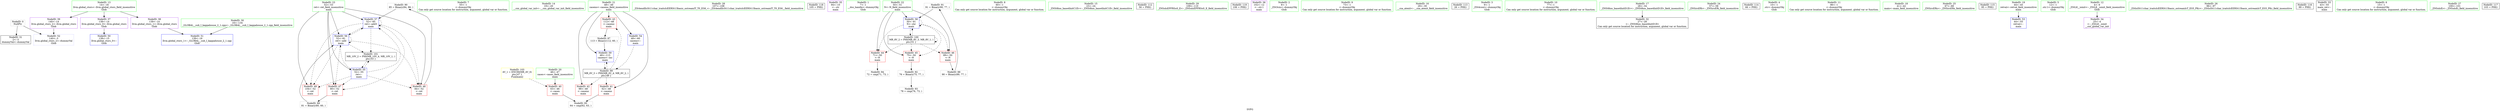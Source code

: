 digraph "SVFG" {
	label="SVFG";

	Node0x56070c70ffd0 [shape=record,color=grey,label="{NodeID: 0\nNullPtr}"];
	Node0x56070c70ffd0 -> Node0x56070c722040[style=solid];
	Node0x56070c70ffd0 -> Node0x56070c7242c0[style=solid];
	Node0x56070c7261d0 [shape=record,color=grey,label="{NodeID: 90\n85 = Binary(84, 86, )\n}"];
	Node0x56070c7261d0 -> Node0x56070c724700[style=solid];
	Node0x56070c720520 [shape=record,color=green,label="{NodeID: 7\n55\<--1\n\<--dummyObj\nCan only get source location for instruction, argument, global var or function.}"];
	Node0x56070c7210c0 [shape=record,color=green,label="{NodeID: 14\n19\<--20\n__cxx_global_var_init\<--__cxx_global_var_init_field_insensitive\n}"];
	Node0x56070c7216d0 [shape=record,color=green,label="{NodeID: 21\n48\<--49\ncaseno\<--caseno_field_insensitive\nmain\n}"];
	Node0x56070c7216d0 -> Node0x56070c722950[style=solid];
	Node0x56070c7216d0 -> Node0x56070c722a20[style=solid];
	Node0x56070c7216d0 -> Node0x56070c722af0[style=solid];
	Node0x56070c7216d0 -> Node0x56070c724490[style=solid];
	Node0x56070c7216d0 -> Node0x56070c7248a0[style=solid];
	Node0x56070c721d40 [shape=record,color=green,label="{NodeID: 28\n107\<--108\n_ZSt4endlIcSt11char_traitsIcEERSt13basic_ostreamIT_T0_ES6_\<--_ZSt4endlIcSt11char_traitsIcEERSt13basic_ostreamIT_T0_ES6__field_insensitive\n}"];
	Node0x56070c730890 [shape=record,color=black,label="{NodeID: 118\n105 = PHI()\n}"];
	Node0x56070c7223e0 [shape=record,color=purple,label="{NodeID: 35\n94\<--10\n\<--.str\nmain\n}"];
	Node0x56070c722a20 [shape=record,color=red,label="{NodeID: 42\n98\<--48\n\<--caseno\nmain\n}"];
	Node0x56070c723ff0 [shape=record,color=red,label="{NodeID: 49\n104\<--52\n\<--ret\nmain\n}"];
	Node0x56070c724630 [shape=record,color=blue,label="{NodeID: 56\n52\<--81\nret\<--add\nmain\n}"];
	Node0x56070c724630 -> Node0x56070c722e30[style=dashed];
	Node0x56070c724630 -> Node0x56070c723f20[style=dashed];
	Node0x56070c724630 -> Node0x56070c723ff0[style=dashed];
	Node0x56070c724630 -> Node0x56070c724630[style=dashed];
	Node0x56070c724630 -> Node0x56070c724700[style=dashed];
	Node0x56070c724630 -> Node0x56070c72b2e0[style=dashed];
	Node0x56070c70f360 [shape=record,color=green,label="{NodeID: 1\n7\<--1\n__dso_handle\<--dummyObj\nGlob }"];
	Node0x56070c726350 [shape=record,color=grey,label="{NodeID: 91\n91 = Binary(90, 77, )\n}"];
	Node0x56070c726350 -> Node0x56070c7247d0[style=solid];
	Node0x56070c7205b0 [shape=record,color=green,label="{NodeID: 8\n60\<--1\n\<--dummyObj\nCan only get source location for instruction, argument, global var or function.}"];
	Node0x56070c721190 [shape=record,color=green,label="{NodeID: 15\n23\<--24\n_ZNSt8ios_base4InitC1Ev\<--_ZNSt8ios_base4InitC1Ev_field_insensitive\n}"];
	Node0x56070c7217a0 [shape=record,color=green,label="{NodeID: 22\n50\<--51\nN\<--N_field_insensitive\nmain\n}"];
	Node0x56070c7217a0 -> Node0x56070c722bc0[style=solid];
	Node0x56070c7217a0 -> Node0x56070c722c90[style=solid];
	Node0x56070c7217a0 -> Node0x56070c722d60[style=solid];
	Node0x56070c7217a0 -> Node0x56070c7247d0[style=solid];
	Node0x56070c5c55b0 [shape=record,color=black,label="{NodeID: 112\n56 = PHI()\n}"];
	Node0x56070c721e40 [shape=record,color=green,label="{NodeID: 29\n109\<--110\n_ZNSolsEPFRSoS_E\<--_ZNSolsEPFRSoS_E_field_insensitive\n}"];
	Node0x56070c731470 [shape=record,color=black,label="{NodeID: 119\n106 = PHI()\n}"];
	Node0x56070c7224b0 [shape=record,color=purple,label="{NodeID: 36\n102\<--12\n\<--.str.1\nmain\n}"];
	Node0x56070c722af0 [shape=record,color=red,label="{NodeID: 43\n112\<--48\n\<--caseno\nmain\n}"];
	Node0x56070c722af0 -> Node0x56070c725d50[style=solid];
	Node0x56070c7240c0 [shape=record,color=blue,label="{NodeID: 50\n138\<--15\nllvm.global_ctors_0\<--\nGlob }"];
	Node0x56070c724700 [shape=record,color=blue,label="{NodeID: 57\n52\<--85\nret\<--add3\nmain\n}"];
	Node0x56070c724700 -> Node0x56070c722e30[style=dashed];
	Node0x56070c724700 -> Node0x56070c723f20[style=dashed];
	Node0x56070c724700 -> Node0x56070c723ff0[style=dashed];
	Node0x56070c724700 -> Node0x56070c724630[style=dashed];
	Node0x56070c724700 -> Node0x56070c724700[style=dashed];
	Node0x56070c724700 -> Node0x56070c72b2e0[style=dashed];
	Node0x56070c70ee60 [shape=record,color=green,label="{NodeID: 2\n8\<--1\n_ZSt3cin\<--dummyObj\nGlob }"];
	Node0x56070c7264d0 [shape=record,color=grey,label="{NodeID: 92\n76 = Binary(75, 77, )\n}"];
	Node0x56070c7264d0 -> Node0x56070c726650[style=solid];
	Node0x56070c720640 [shape=record,color=green,label="{NodeID: 9\n73\<--1\n\<--dummyObj\nCan only get source location for instruction, argument, global var or function.}"];
	Node0x56070c72a8e0 [shape=record,color=black,label="{NodeID: 99\nMR_6V_3 = PHI(MR_6V_4, MR_6V_2, )\npts\{49 \}\n}"];
	Node0x56070c72a8e0 -> Node0x56070c722950[style=dashed];
	Node0x56070c72a8e0 -> Node0x56070c722a20[style=dashed];
	Node0x56070c72a8e0 -> Node0x56070c722af0[style=dashed];
	Node0x56070c72a8e0 -> Node0x56070c7248a0[style=dashed];
	Node0x56070c721260 [shape=record,color=green,label="{NodeID: 16\n29\<--30\n__cxa_atexit\<--__cxa_atexit_field_insensitive\n}"];
	Node0x56070c721870 [shape=record,color=green,label="{NodeID: 23\n52\<--53\nret\<--ret_field_insensitive\nmain\n}"];
	Node0x56070c721870 -> Node0x56070c722e30[style=solid];
	Node0x56070c721870 -> Node0x56070c723f20[style=solid];
	Node0x56070c721870 -> Node0x56070c723ff0[style=solid];
	Node0x56070c721870 -> Node0x56070c724560[style=solid];
	Node0x56070c721870 -> Node0x56070c724630[style=solid];
	Node0x56070c721870 -> Node0x56070c724700[style=solid];
	Node0x56070c730330 [shape=record,color=black,label="{NodeID: 113\n26 = PHI()\n}"];
	Node0x56070c721f40 [shape=record,color=green,label="{NodeID: 30\n16\<--134\n_GLOBAL__sub_I_kappahouse_2_1.cpp\<--_GLOBAL__sub_I_kappahouse_2_1.cpp_field_insensitive\n}"];
	Node0x56070c721f40 -> Node0x56070c7241c0[style=solid];
	Node0x56070c722580 [shape=record,color=purple,label="{NodeID: 37\n138\<--14\nllvm.global_ctors_0\<--llvm.global_ctors\nGlob }"];
	Node0x56070c722580 -> Node0x56070c7240c0[style=solid];
	Node0x56070c722bc0 [shape=record,color=red,label="{NodeID: 44\n71\<--50\n\<--N\nmain\n}"];
	Node0x56070c722bc0 -> Node0x56070c7267d0[style=solid];
	Node0x56070c7241c0 [shape=record,color=blue,label="{NodeID: 51\n139\<--16\nllvm.global_ctors_1\<--_GLOBAL__sub_I_kappahouse_2_1.cpp\nGlob }"];
	Node0x56070c7247d0 [shape=record,color=blue,label="{NodeID: 58\n50\<--91\nN\<--shr\nmain\n}"];
	Node0x56070c7247d0 -> Node0x56070c722bc0[style=dashed];
	Node0x56070c7247d0 -> Node0x56070c722c90[style=dashed];
	Node0x56070c7247d0 -> Node0x56070c722d60[style=dashed];
	Node0x56070c7247d0 -> Node0x56070c7247d0[style=dashed];
	Node0x56070c7247d0 -> Node0x56070c72ade0[style=dashed];
	Node0x56070c70f0f0 [shape=record,color=green,label="{NodeID: 3\n9\<--1\n_ZSt4cout\<--dummyObj\nGlob }"];
	Node0x56070c726650 [shape=record,color=grey,label="{NodeID: 93\n78 = cmp(76, 73, )\n}"];
	Node0x56070c720e80 [shape=record,color=green,label="{NodeID: 10\n77\<--1\n\<--dummyObj\nCan only get source location for instruction, argument, global var or function.}"];
	Node0x56070c72ade0 [shape=record,color=black,label="{NodeID: 100\nMR_8V_2 = PHI(MR_8V_3, MR_8V_1, )\npts\{51 \}\n}"];
	Node0x56070c72ade0 -> Node0x56070c722bc0[style=dashed];
	Node0x56070c72ade0 -> Node0x56070c722c90[style=dashed];
	Node0x56070c72ade0 -> Node0x56070c722d60[style=dashed];
	Node0x56070c72ade0 -> Node0x56070c7247d0[style=dashed];
	Node0x56070c72ade0 -> Node0x56070c72ade0[style=dashed];
	Node0x56070c721330 [shape=record,color=green,label="{NodeID: 17\n28\<--34\n_ZNSt8ios_base4InitD1Ev\<--_ZNSt8ios_base4InitD1Ev_field_insensitive\n}"];
	Node0x56070c721330 -> Node0x56070c722140[style=solid];
	Node0x56070c721940 [shape=record,color=green,label="{NodeID: 24\n57\<--58\n_ZNSirsERi\<--_ZNSirsERi_field_insensitive\n}"];
	Node0x56070c730430 [shape=record,color=black,label="{NodeID: 114\n66 = PHI()\n}"];
	Node0x56070c722040 [shape=record,color=black,label="{NodeID: 31\n2\<--3\ndummyVal\<--dummyVal\n}"];
	Node0x56070c722680 [shape=record,color=purple,label="{NodeID: 38\n139\<--14\nllvm.global_ctors_1\<--llvm.global_ctors\nGlob }"];
	Node0x56070c722680 -> Node0x56070c7241c0[style=solid];
	Node0x56070c722c90 [shape=record,color=red,label="{NodeID: 45\n75\<--50\n\<--N\nmain\n}"];
	Node0x56070c722c90 -> Node0x56070c7264d0[style=solid];
	Node0x56070c7242c0 [shape=record,color=blue, style = dotted,label="{NodeID: 52\n140\<--3\nllvm.global_ctors_2\<--dummyVal\nGlob }"];
	Node0x56070c7248a0 [shape=record,color=blue,label="{NodeID: 59\n48\<--113\ncaseno\<--inc\nmain\n}"];
	Node0x56070c7248a0 -> Node0x56070c72a8e0[style=dashed];
	Node0x56070c725d50 [shape=record,color=grey,label="{NodeID: 87\n113 = Binary(112, 60, )\n}"];
	Node0x56070c725d50 -> Node0x56070c7248a0[style=solid];
	Node0x56070c710120 [shape=record,color=green,label="{NodeID: 4\n10\<--1\n.str\<--dummyObj\nGlob }"];
	Node0x56070c7267d0 [shape=record,color=grey,label="{NodeID: 94\n72 = cmp(71, 73, )\n}"];
	Node0x56070c720f10 [shape=record,color=green,label="{NodeID: 11\n86\<--1\n\<--dummyObj\nCan only get source location for instruction, argument, global var or function.}"];
	Node0x56070c72b2e0 [shape=record,color=black,label="{NodeID: 101\nMR_10V_2 = PHI(MR_10V_4, MR_10V_1, )\npts\{53 \}\n}"];
	Node0x56070c72b2e0 -> Node0x56070c724560[style=dashed];
	Node0x56070c721430 [shape=record,color=green,label="{NodeID: 18\n41\<--42\nmain\<--main_field_insensitive\n}"];
	Node0x56070c721a40 [shape=record,color=green,label="{NodeID: 25\n67\<--68\n_ZNSirsERx\<--_ZNSirsERx_field_insensitive\n}"];
	Node0x56070c730530 [shape=record,color=black,label="{NodeID: 115\n95 = PHI()\n}"];
	Node0x56070c722140 [shape=record,color=black,label="{NodeID: 32\n27\<--28\n\<--_ZNSt8ios_base4InitD1Ev\nCan only get source location for instruction, argument, global var or function.}"];
	Node0x56070c722780 [shape=record,color=purple,label="{NodeID: 39\n140\<--14\nllvm.global_ctors_2\<--llvm.global_ctors\nGlob }"];
	Node0x56070c722780 -> Node0x56070c7242c0[style=solid];
	Node0x56070c722d60 [shape=record,color=red,label="{NodeID: 46\n89\<--50\n\<--N\nmain\n}"];
	Node0x56070c722d60 -> Node0x56070c725ed0[style=solid];
	Node0x56070c7243c0 [shape=record,color=blue,label="{NodeID: 53\n44\<--55\nretval\<--\nmain\n}"];
	Node0x56070c725ed0 [shape=record,color=grey,label="{NodeID: 88\n90 = Binary(89, 77, )\n}"];
	Node0x56070c725ed0 -> Node0x56070c726350[style=solid];
	Node0x56070c7101b0 [shape=record,color=green,label="{NodeID: 5\n12\<--1\n.str.1\<--dummyObj\nGlob }"];
	Node0x56070c726950 [shape=record,color=grey,label="{NodeID: 95\n64 = cmp(62, 63, )\n}"];
	Node0x56070c720fa0 [shape=record,color=green,label="{NodeID: 12\n4\<--6\n_ZStL8__ioinit\<--_ZStL8__ioinit_field_insensitive\nGlob }"];
	Node0x56070c720fa0 -> Node0x56070c722310[style=solid];
	Node0x56070c721530 [shape=record,color=green,label="{NodeID: 19\n44\<--45\nretval\<--retval_field_insensitive\nmain\n}"];
	Node0x56070c721530 -> Node0x56070c7243c0[style=solid];
	Node0x56070c721b40 [shape=record,color=green,label="{NodeID: 26\n96\<--97\n_ZStlsISt11char_traitsIcEERSt13basic_ostreamIcT_ES5_PKc\<--_ZStlsISt11char_traitsIcEERSt13basic_ostreamIcT_ES5_PKc_field_insensitive\n}"];
	Node0x56070c730690 [shape=record,color=black,label="{NodeID: 116\n99 = PHI()\n}"];
	Node0x56070c722240 [shape=record,color=black,label="{NodeID: 33\n43\<--55\nmain_ret\<--\nmain\n}"];
	Node0x56070c722880 [shape=record,color=red,label="{NodeID: 40\n63\<--46\n\<--cases\nmain\n}"];
	Node0x56070c722880 -> Node0x56070c726950[style=solid];
	Node0x56070c722e30 [shape=record,color=red,label="{NodeID: 47\n80\<--52\n\<--ret\nmain\n}"];
	Node0x56070c722e30 -> Node0x56070c726050[style=solid];
	Node0x56070c724490 [shape=record,color=blue,label="{NodeID: 54\n48\<--60\ncaseno\<--\nmain\n}"];
	Node0x56070c724490 -> Node0x56070c72a8e0[style=dashed];
	Node0x56070c726050 [shape=record,color=grey,label="{NodeID: 89\n81 = Binary(80, 60, )\n}"];
	Node0x56070c726050 -> Node0x56070c724630[style=solid];
	Node0x56070c720490 [shape=record,color=green,label="{NodeID: 6\n15\<--1\n\<--dummyObj\nCan only get source location for instruction, argument, global var or function.}"];
	Node0x56070c721030 [shape=record,color=green,label="{NodeID: 13\n14\<--18\nllvm.global_ctors\<--llvm.global_ctors_field_insensitive\nGlob }"];
	Node0x56070c721030 -> Node0x56070c722580[style=solid];
	Node0x56070c721030 -> Node0x56070c722680[style=solid];
	Node0x56070c721030 -> Node0x56070c722780[style=solid];
	Node0x56070c72c300 [shape=record,color=yellow,style=double,label="{NodeID: 103\n4V_1 = ENCHI(MR_4V_0)\npts\{47 \}\nFun[main]}"];
	Node0x56070c72c300 -> Node0x56070c722880[style=dashed];
	Node0x56070c721600 [shape=record,color=green,label="{NodeID: 20\n46\<--47\ncases\<--cases_field_insensitive\nmain\n}"];
	Node0x56070c721600 -> Node0x56070c722880[style=solid];
	Node0x56070c721c40 [shape=record,color=green,label="{NodeID: 27\n100\<--101\n_ZNSolsEi\<--_ZNSolsEi_field_insensitive\n}"];
	Node0x56070c730790 [shape=record,color=black,label="{NodeID: 117\n103 = PHI()\n}"];
	Node0x56070c722310 [shape=record,color=purple,label="{NodeID: 34\n25\<--4\n\<--_ZStL8__ioinit\n__cxx_global_var_init\n}"];
	Node0x56070c722950 [shape=record,color=red,label="{NodeID: 41\n62\<--48\n\<--caseno\nmain\n}"];
	Node0x56070c722950 -> Node0x56070c726950[style=solid];
	Node0x56070c723f20 [shape=record,color=red,label="{NodeID: 48\n84\<--52\n\<--ret\nmain\n}"];
	Node0x56070c723f20 -> Node0x56070c7261d0[style=solid];
	Node0x56070c724560 [shape=record,color=blue,label="{NodeID: 55\n52\<--55\nret\<--\nmain\n}"];
	Node0x56070c724560 -> Node0x56070c722e30[style=dashed];
	Node0x56070c724560 -> Node0x56070c723f20[style=dashed];
	Node0x56070c724560 -> Node0x56070c723ff0[style=dashed];
	Node0x56070c724560 -> Node0x56070c724630[style=dashed];
	Node0x56070c724560 -> Node0x56070c724700[style=dashed];
	Node0x56070c724560 -> Node0x56070c72b2e0[style=dashed];
}
